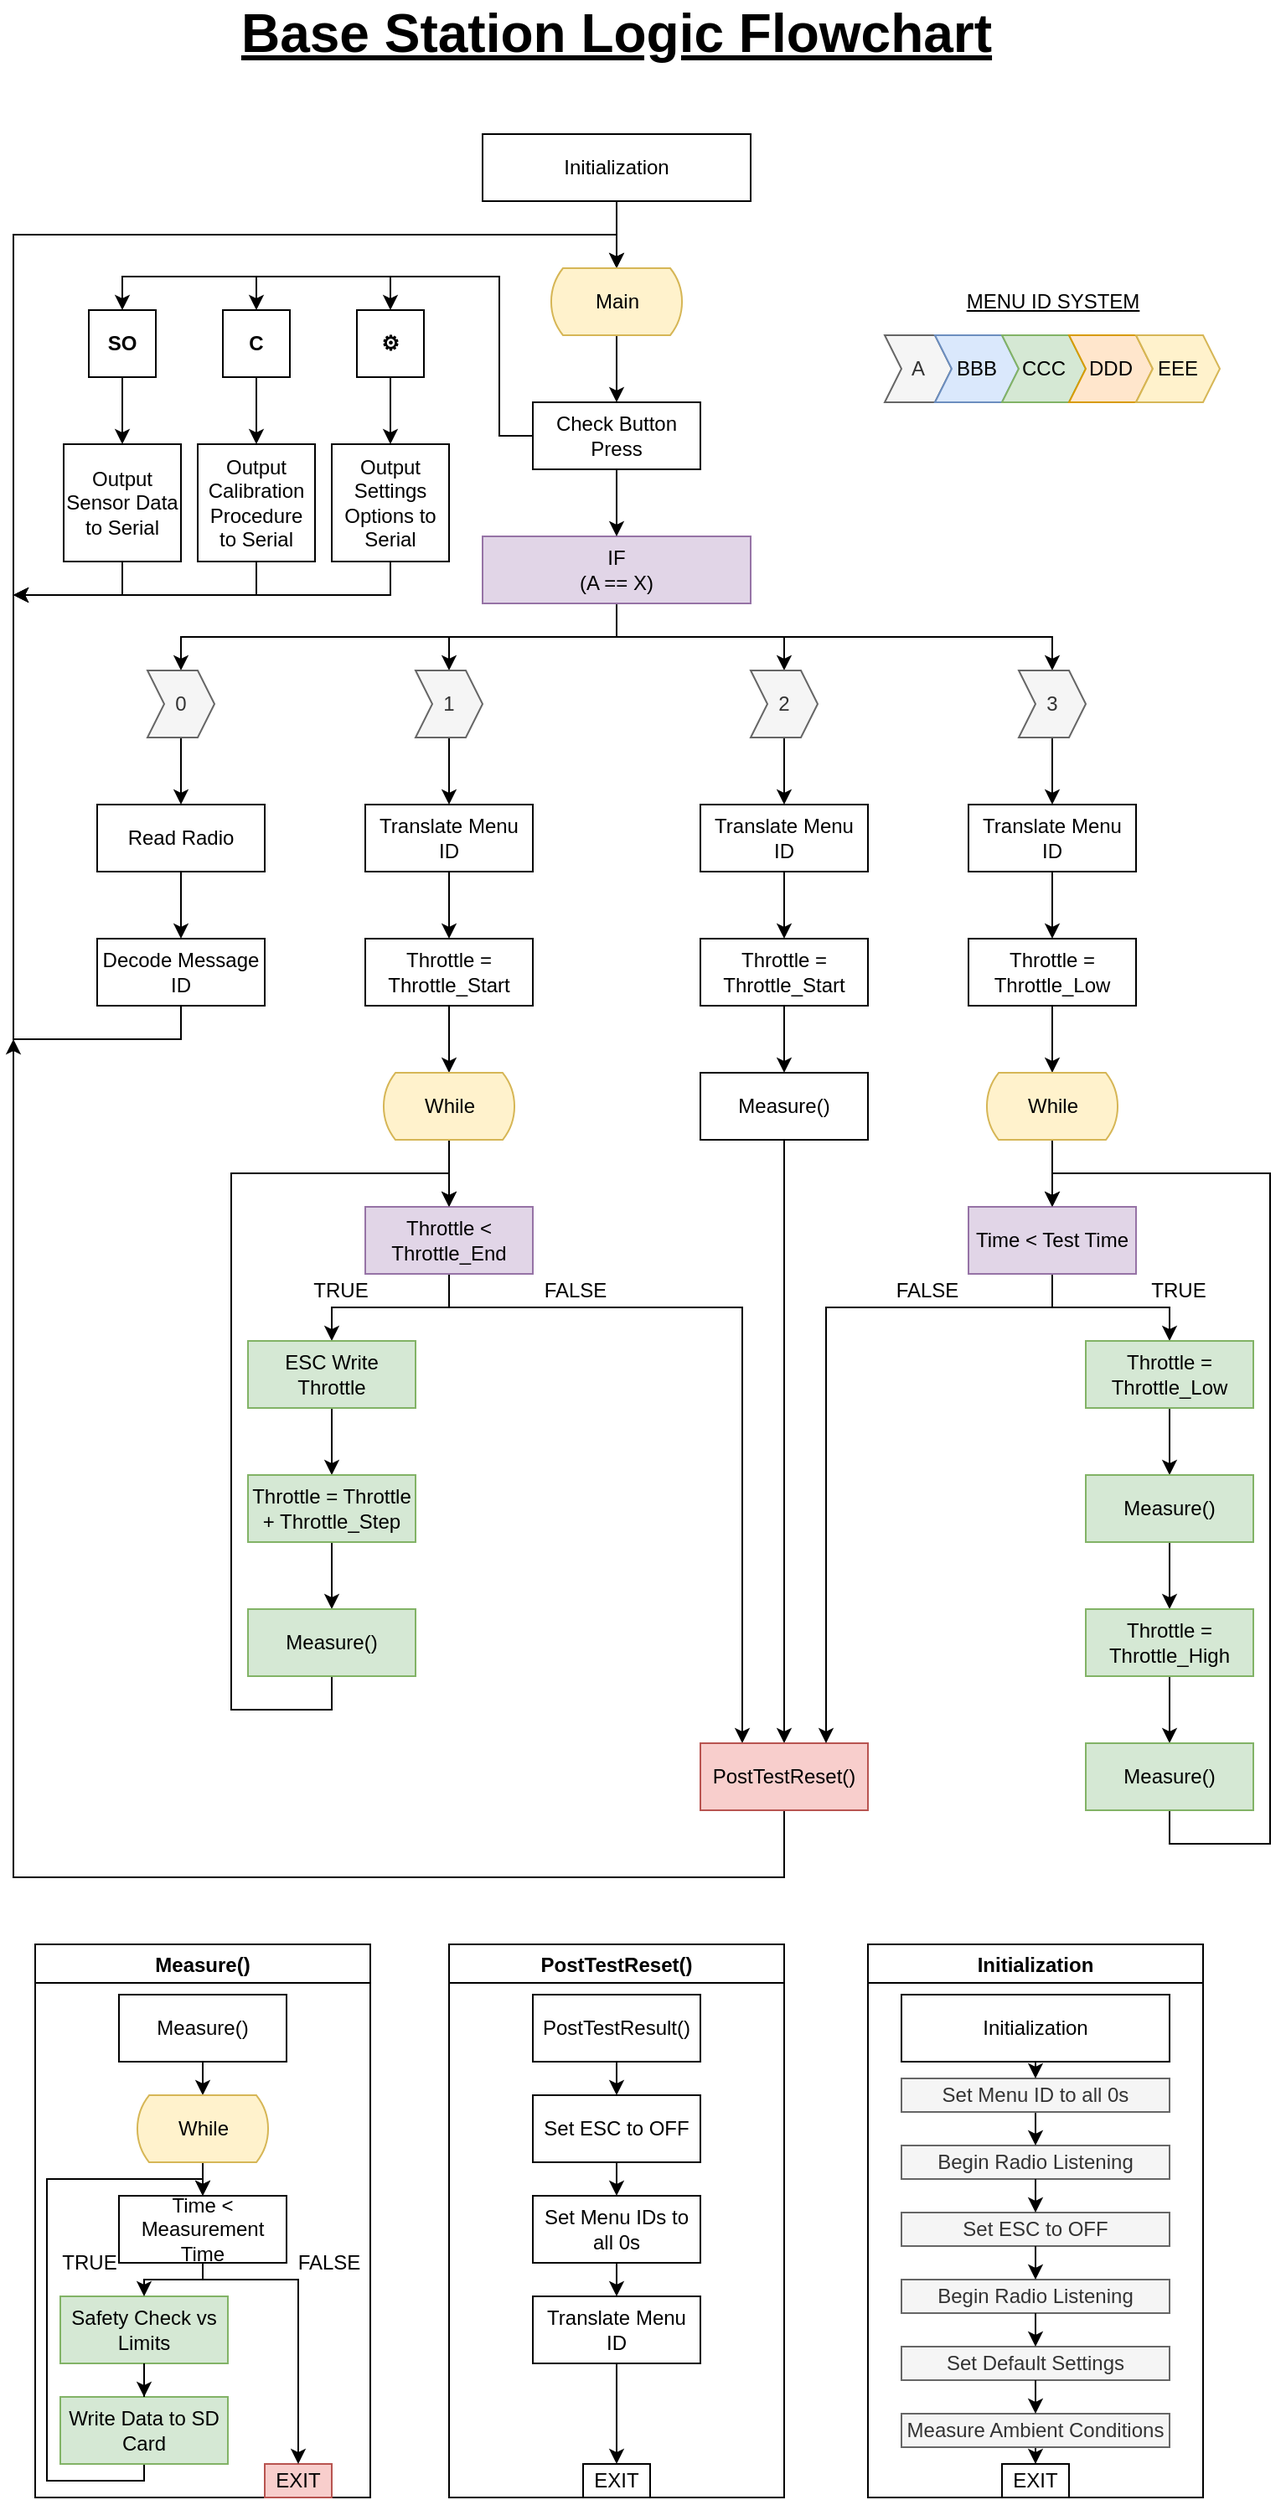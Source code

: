 <mxfile version="14.4.8" type="device"><diagram id="uZgDSBqk0xphsa1Kqrvy" name="Page-1"><mxGraphModel dx="2426" dy="1358" grid="1" gridSize="10" guides="1" tooltips="1" connect="1" arrows="1" fold="1" page="1" pageScale="1" pageWidth="800" pageHeight="1550" math="0" shadow="0"><root><mxCell id="0"/><mxCell id="1" parent="0"/><mxCell id="5Tt4O0tMi9NVNEguUDeA-1" value="&lt;font style=&quot;font-size: 32px&quot;&gt;&lt;b&gt;&lt;u&gt;Base Station Logic Flowchart&lt;/u&gt;&lt;/b&gt;&lt;/font&gt;" style="text;html=1;strokeColor=none;fillColor=none;align=center;verticalAlign=middle;whiteSpace=wrap;rounded=0;" vertex="1" parent="1"><mxGeometry x="80" y="40" width="640" height="40" as="geometry"/></mxCell><mxCell id="5Tt4O0tMi9NVNEguUDeA-3" value="&lt;u&gt;MENU ID SYSTEM&lt;/u&gt;" style="text;html=1;align=center;verticalAlign=middle;resizable=0;points=[];autosize=1;" vertex="1" parent="1"><mxGeometry x="600" y="210" width="120" height="20" as="geometry"/></mxCell><mxCell id="5Tt4O0tMi9NVNEguUDeA-4" value="A" style="shape=step;perimeter=stepPerimeter;whiteSpace=wrap;html=1;fixedSize=1;size=10;fillColor=#f5f5f5;strokeColor=#666666;fontColor=#333333;" vertex="1" parent="1"><mxGeometry x="560" y="240" width="40" height="40" as="geometry"/></mxCell><mxCell id="5Tt4O0tMi9NVNEguUDeA-5" value="BBB" style="shape=step;perimeter=stepPerimeter;whiteSpace=wrap;html=1;fixedSize=1;size=10;fillColor=#dae8fc;strokeColor=#6c8ebf;" vertex="1" parent="1"><mxGeometry x="590" y="240" width="50" height="40" as="geometry"/></mxCell><mxCell id="5Tt4O0tMi9NVNEguUDeA-6" value="CCC" style="shape=step;perimeter=stepPerimeter;whiteSpace=wrap;html=1;fixedSize=1;size=10;fillColor=#d5e8d4;strokeColor=#82b366;" vertex="1" parent="1"><mxGeometry x="630" y="240" width="50" height="40" as="geometry"/></mxCell><mxCell id="5Tt4O0tMi9NVNEguUDeA-7" value="DDD" style="shape=step;perimeter=stepPerimeter;whiteSpace=wrap;html=1;fixedSize=1;size=10;fillColor=#ffe6cc;strokeColor=#d79b00;" vertex="1" parent="1"><mxGeometry x="670" y="240" width="50" height="40" as="geometry"/></mxCell><mxCell id="5Tt4O0tMi9NVNEguUDeA-8" value="EEE" style="shape=step;perimeter=stepPerimeter;whiteSpace=wrap;html=1;fixedSize=1;size=10;fillColor=#fff2cc;strokeColor=#d6b656;" vertex="1" parent="1"><mxGeometry x="710" y="240" width="50" height="40" as="geometry"/></mxCell><mxCell id="5Tt4O0tMi9NVNEguUDeA-52" value="" style="edgeStyle=orthogonalEdgeStyle;rounded=0;orthogonalLoop=1;jettySize=auto;html=1;" edge="1" parent="1" source="5Tt4O0tMi9NVNEguUDeA-9" target="5Tt4O0tMi9NVNEguUDeA-50"><mxGeometry relative="1" as="geometry"/></mxCell><mxCell id="5Tt4O0tMi9NVNEguUDeA-9" value="Initialization" style="rounded=0;whiteSpace=wrap;html=1;" vertex="1" parent="1"><mxGeometry x="320" y="120" width="160" height="40" as="geometry"/></mxCell><mxCell id="5Tt4O0tMi9NVNEguUDeA-31" style="edgeStyle=orthogonalEdgeStyle;rounded=0;orthogonalLoop=1;jettySize=auto;html=1;exitX=0.5;exitY=1;exitDx=0;exitDy=0;entryX=0.5;entryY=0;entryDx=0;entryDy=0;" edge="1" parent="1" source="5Tt4O0tMi9NVNEguUDeA-17" target="5Tt4O0tMi9NVNEguUDeA-29"><mxGeometry relative="1" as="geometry"/></mxCell><mxCell id="5Tt4O0tMi9NVNEguUDeA-32" value="" style="edgeStyle=orthogonalEdgeStyle;rounded=0;orthogonalLoop=1;jettySize=auto;html=1;" edge="1" parent="1" source="5Tt4O0tMi9NVNEguUDeA-17" target="5Tt4O0tMi9NVNEguUDeA-27"><mxGeometry relative="1" as="geometry"/></mxCell><mxCell id="5Tt4O0tMi9NVNEguUDeA-33" style="edgeStyle=orthogonalEdgeStyle;rounded=0;orthogonalLoop=1;jettySize=auto;html=1;exitX=0.5;exitY=1;exitDx=0;exitDy=0;entryX=0.5;entryY=0;entryDx=0;entryDy=0;" edge="1" parent="1" source="5Tt4O0tMi9NVNEguUDeA-17" target="5Tt4O0tMi9NVNEguUDeA-30"><mxGeometry relative="1" as="geometry"/></mxCell><mxCell id="5Tt4O0tMi9NVNEguUDeA-36" style="edgeStyle=orthogonalEdgeStyle;rounded=0;orthogonalLoop=1;jettySize=auto;html=1;exitX=0.5;exitY=1;exitDx=0;exitDy=0;" edge="1" parent="1" source="5Tt4O0tMi9NVNEguUDeA-17" target="5Tt4O0tMi9NVNEguUDeA-34"><mxGeometry relative="1" as="geometry"/></mxCell><mxCell id="5Tt4O0tMi9NVNEguUDeA-17" value="IF&lt;br&gt;(A == X)" style="rounded=0;whiteSpace=wrap;html=1;fillColor=#e1d5e7;strokeColor=#9673a6;" vertex="1" parent="1"><mxGeometry x="320" y="360" width="160" height="40" as="geometry"/></mxCell><mxCell id="5Tt4O0tMi9NVNEguUDeA-69" value="" style="edgeStyle=orthogonalEdgeStyle;rounded=0;orthogonalLoop=1;jettySize=auto;html=1;" edge="1" parent="1" source="5Tt4O0tMi9NVNEguUDeA-27" target="5Tt4O0tMi9NVNEguUDeA-68"><mxGeometry relative="1" as="geometry"/></mxCell><mxCell id="5Tt4O0tMi9NVNEguUDeA-27" value="2" style="shape=step;perimeter=stepPerimeter;whiteSpace=wrap;html=1;fixedSize=1;size=10;fillColor=#f5f5f5;strokeColor=#666666;fontColor=#333333;" vertex="1" parent="1"><mxGeometry x="480" y="440" width="40" height="40" as="geometry"/></mxCell><mxCell id="5Tt4O0tMi9NVNEguUDeA-46" value="" style="edgeStyle=orthogonalEdgeStyle;rounded=0;orthogonalLoop=1;jettySize=auto;html=1;" edge="1" parent="1" source="5Tt4O0tMi9NVNEguUDeA-29" target="5Tt4O0tMi9NVNEguUDeA-45"><mxGeometry relative="1" as="geometry"/></mxCell><mxCell id="5Tt4O0tMi9NVNEguUDeA-29" value="1" style="shape=step;perimeter=stepPerimeter;whiteSpace=wrap;html=1;fixedSize=1;size=10;fillColor=#f5f5f5;strokeColor=#666666;fontColor=#333333;" vertex="1" parent="1"><mxGeometry x="280" y="440" width="40" height="40" as="geometry"/></mxCell><mxCell id="5Tt4O0tMi9NVNEguUDeA-84" value="" style="edgeStyle=orthogonalEdgeStyle;rounded=0;orthogonalLoop=1;jettySize=auto;html=1;" edge="1" parent="1" source="5Tt4O0tMi9NVNEguUDeA-30" target="5Tt4O0tMi9NVNEguUDeA-83"><mxGeometry relative="1" as="geometry"/></mxCell><mxCell id="5Tt4O0tMi9NVNEguUDeA-30" value="3" style="shape=step;perimeter=stepPerimeter;whiteSpace=wrap;html=1;fixedSize=1;size=10;fillColor=#f5f5f5;strokeColor=#666666;fontColor=#333333;" vertex="1" parent="1"><mxGeometry x="640" y="440" width="40" height="40" as="geometry"/></mxCell><mxCell id="5Tt4O0tMi9NVNEguUDeA-39" value="" style="edgeStyle=orthogonalEdgeStyle;rounded=0;orthogonalLoop=1;jettySize=auto;html=1;" edge="1" parent="1" source="5Tt4O0tMi9NVNEguUDeA-34" target="5Tt4O0tMi9NVNEguUDeA-37"><mxGeometry relative="1" as="geometry"/></mxCell><mxCell id="5Tt4O0tMi9NVNEguUDeA-34" value="0" style="shape=step;perimeter=stepPerimeter;whiteSpace=wrap;html=1;fixedSize=1;size=10;fillColor=#f5f5f5;strokeColor=#666666;fontColor=#333333;" vertex="1" parent="1"><mxGeometry x="120" y="440" width="40" height="40" as="geometry"/></mxCell><mxCell id="5Tt4O0tMi9NVNEguUDeA-40" value="" style="edgeStyle=orthogonalEdgeStyle;rounded=0;orthogonalLoop=1;jettySize=auto;html=1;" edge="1" parent="1" source="5Tt4O0tMi9NVNEguUDeA-37" target="5Tt4O0tMi9NVNEguUDeA-38"><mxGeometry relative="1" as="geometry"/></mxCell><mxCell id="5Tt4O0tMi9NVNEguUDeA-37" value="Read Radio" style="rounded=0;whiteSpace=wrap;html=1;" vertex="1" parent="1"><mxGeometry x="90" y="520" width="100" height="40" as="geometry"/></mxCell><mxCell id="5Tt4O0tMi9NVNEguUDeA-54" style="edgeStyle=orthogonalEdgeStyle;rounded=0;orthogonalLoop=1;jettySize=auto;html=1;exitX=0.5;exitY=1;exitDx=0;exitDy=0;entryX=0.5;entryY=0;entryDx=0;entryDy=0;entryPerimeter=0;" edge="1" parent="1" source="5Tt4O0tMi9NVNEguUDeA-38" target="5Tt4O0tMi9NVNEguUDeA-50"><mxGeometry relative="1" as="geometry"><Array as="points"><mxPoint x="140" y="660"/><mxPoint x="40" y="660"/><mxPoint x="40" y="180"/><mxPoint x="400" y="180"/></Array></mxGeometry></mxCell><mxCell id="5Tt4O0tMi9NVNEguUDeA-38" value="Decode Message ID" style="rounded=0;whiteSpace=wrap;html=1;" vertex="1" parent="1"><mxGeometry x="90" y="600" width="100" height="40" as="geometry"/></mxCell><mxCell id="5Tt4O0tMi9NVNEguUDeA-48" value="" style="edgeStyle=orthogonalEdgeStyle;rounded=0;orthogonalLoop=1;jettySize=auto;html=1;" edge="1" parent="1" source="5Tt4O0tMi9NVNEguUDeA-45" target="5Tt4O0tMi9NVNEguUDeA-47"><mxGeometry relative="1" as="geometry"/></mxCell><mxCell id="5Tt4O0tMi9NVNEguUDeA-45" value="Translate Menu ID" style="rounded=0;whiteSpace=wrap;html=1;" vertex="1" parent="1"><mxGeometry x="250" y="520" width="100" height="40" as="geometry"/></mxCell><mxCell id="5Tt4O0tMi9NVNEguUDeA-56" value="" style="edgeStyle=orthogonalEdgeStyle;rounded=0;orthogonalLoop=1;jettySize=auto;html=1;" edge="1" parent="1" source="5Tt4O0tMi9NVNEguUDeA-47" target="5Tt4O0tMi9NVNEguUDeA-51"><mxGeometry relative="1" as="geometry"/></mxCell><mxCell id="5Tt4O0tMi9NVNEguUDeA-47" value="Throttle = Throttle_Start" style="rounded=0;whiteSpace=wrap;html=1;" vertex="1" parent="1"><mxGeometry x="250" y="600" width="100" height="40" as="geometry"/></mxCell><mxCell id="5Tt4O0tMi9NVNEguUDeA-117" value="" style="edgeStyle=orthogonalEdgeStyle;rounded=0;orthogonalLoop=1;jettySize=auto;html=1;" edge="1" parent="1" source="5Tt4O0tMi9NVNEguUDeA-50" target="5Tt4O0tMi9NVNEguUDeA-116"><mxGeometry relative="1" as="geometry"/></mxCell><mxCell id="5Tt4O0tMi9NVNEguUDeA-50" value="Main" style="html=1;dashed=0;whitespace=wrap;shape=mxgraph.dfd.loop;fillColor=#fff2cc;strokeColor=#d6b656;" vertex="1" parent="1"><mxGeometry x="360" y="200" width="80" height="40" as="geometry"/></mxCell><mxCell id="5Tt4O0tMi9NVNEguUDeA-58" value="" style="edgeStyle=orthogonalEdgeStyle;rounded=0;orthogonalLoop=1;jettySize=auto;html=1;" edge="1" parent="1" source="5Tt4O0tMi9NVNEguUDeA-51" target="5Tt4O0tMi9NVNEguUDeA-57"><mxGeometry relative="1" as="geometry"/></mxCell><mxCell id="5Tt4O0tMi9NVNEguUDeA-51" value="While" style="html=1;dashed=0;whitespace=wrap;shape=mxgraph.dfd.loop;fillColor=#fff2cc;strokeColor=#d6b656;" vertex="1" parent="1"><mxGeometry x="260" y="680" width="80" height="40" as="geometry"/></mxCell><mxCell id="5Tt4O0tMi9NVNEguUDeA-62" value="" style="edgeStyle=orthogonalEdgeStyle;rounded=0;orthogonalLoop=1;jettySize=auto;html=1;" edge="1" parent="1" source="5Tt4O0tMi9NVNEguUDeA-57" target="5Tt4O0tMi9NVNEguUDeA-59"><mxGeometry relative="1" as="geometry"/></mxCell><mxCell id="5Tt4O0tMi9NVNEguUDeA-90" style="edgeStyle=orthogonalEdgeStyle;rounded=0;orthogonalLoop=1;jettySize=auto;html=1;exitX=0.5;exitY=1;exitDx=0;exitDy=0;entryX=0.25;entryY=0;entryDx=0;entryDy=0;" edge="1" parent="1" source="5Tt4O0tMi9NVNEguUDeA-57" target="5Tt4O0tMi9NVNEguUDeA-75"><mxGeometry relative="1" as="geometry"><Array as="points"><mxPoint x="300" y="820"/><mxPoint x="475" y="820"/></Array></mxGeometry></mxCell><mxCell id="5Tt4O0tMi9NVNEguUDeA-57" value="Throttle &amp;lt; Throttle_End" style="rounded=0;whiteSpace=wrap;html=1;fillColor=#e1d5e7;strokeColor=#9673a6;" vertex="1" parent="1"><mxGeometry x="250" y="760" width="100" height="40" as="geometry"/></mxCell><mxCell id="5Tt4O0tMi9NVNEguUDeA-64" value="" style="edgeStyle=orthogonalEdgeStyle;rounded=0;orthogonalLoop=1;jettySize=auto;html=1;" edge="1" parent="1" source="5Tt4O0tMi9NVNEguUDeA-59" target="5Tt4O0tMi9NVNEguUDeA-63"><mxGeometry relative="1" as="geometry"/></mxCell><mxCell id="5Tt4O0tMi9NVNEguUDeA-59" value="ESC Write&lt;br&gt;Throttle" style="rounded=0;whiteSpace=wrap;html=1;fillColor=#d5e8d4;strokeColor=#82b366;" vertex="1" parent="1"><mxGeometry x="180" y="840" width="100" height="40" as="geometry"/></mxCell><mxCell id="5Tt4O0tMi9NVNEguUDeA-66" value="" style="edgeStyle=orthogonalEdgeStyle;rounded=0;orthogonalLoop=1;jettySize=auto;html=1;" edge="1" parent="1" source="5Tt4O0tMi9NVNEguUDeA-63" target="5Tt4O0tMi9NVNEguUDeA-65"><mxGeometry relative="1" as="geometry"/></mxCell><mxCell id="5Tt4O0tMi9NVNEguUDeA-63" value="Throttle = Throttle + Throttle_Step" style="rounded=0;whiteSpace=wrap;html=1;fillColor=#d5e8d4;strokeColor=#82b366;" vertex="1" parent="1"><mxGeometry x="180" y="920" width="100" height="40" as="geometry"/></mxCell><mxCell id="5Tt4O0tMi9NVNEguUDeA-95" style="edgeStyle=orthogonalEdgeStyle;rounded=0;orthogonalLoop=1;jettySize=auto;html=1;exitX=0.5;exitY=1;exitDx=0;exitDy=0;entryX=0.5;entryY=0;entryDx=0;entryDy=0;" edge="1" parent="1" source="5Tt4O0tMi9NVNEguUDeA-65" target="5Tt4O0tMi9NVNEguUDeA-57"><mxGeometry relative="1" as="geometry"><Array as="points"><mxPoint x="230" y="1060"/><mxPoint x="170" y="1060"/><mxPoint x="170" y="740"/><mxPoint x="300" y="740"/></Array></mxGeometry></mxCell><mxCell id="5Tt4O0tMi9NVNEguUDeA-65" value="Measure()" style="rounded=0;whiteSpace=wrap;html=1;fillColor=#d5e8d4;strokeColor=#82b366;" vertex="1" parent="1"><mxGeometry x="180" y="1000" width="100" height="40" as="geometry"/></mxCell><mxCell id="5Tt4O0tMi9NVNEguUDeA-71" value="" style="edgeStyle=orthogonalEdgeStyle;rounded=0;orthogonalLoop=1;jettySize=auto;html=1;" edge="1" parent="1" source="5Tt4O0tMi9NVNEguUDeA-68" target="5Tt4O0tMi9NVNEguUDeA-70"><mxGeometry relative="1" as="geometry"/></mxCell><mxCell id="5Tt4O0tMi9NVNEguUDeA-68" value="Translate Menu ID" style="rounded=0;whiteSpace=wrap;html=1;" vertex="1" parent="1"><mxGeometry x="450" y="520" width="100" height="40" as="geometry"/></mxCell><mxCell id="5Tt4O0tMi9NVNEguUDeA-74" value="" style="edgeStyle=orthogonalEdgeStyle;rounded=0;orthogonalLoop=1;jettySize=auto;html=1;" edge="1" parent="1" source="5Tt4O0tMi9NVNEguUDeA-70" target="5Tt4O0tMi9NVNEguUDeA-73"><mxGeometry relative="1" as="geometry"/></mxCell><mxCell id="5Tt4O0tMi9NVNEguUDeA-70" value="Throttle = Throttle_Start" style="rounded=0;whiteSpace=wrap;html=1;" vertex="1" parent="1"><mxGeometry x="450" y="600" width="100" height="40" as="geometry"/></mxCell><mxCell id="5Tt4O0tMi9NVNEguUDeA-72" value="TRUE" style="text;html=1;align=center;verticalAlign=middle;resizable=0;points=[];autosize=1;" vertex="1" parent="1"><mxGeometry x="210" y="800" width="50" height="20" as="geometry"/></mxCell><mxCell id="5Tt4O0tMi9NVNEguUDeA-99" style="edgeStyle=orthogonalEdgeStyle;rounded=0;orthogonalLoop=1;jettySize=auto;html=1;exitX=0.5;exitY=1;exitDx=0;exitDy=0;" edge="1" parent="1" source="5Tt4O0tMi9NVNEguUDeA-73" target="5Tt4O0tMi9NVNEguUDeA-75"><mxGeometry relative="1" as="geometry"/></mxCell><mxCell id="5Tt4O0tMi9NVNEguUDeA-73" value="Measure()" style="rounded=0;whiteSpace=wrap;html=1;" vertex="1" parent="1"><mxGeometry x="450" y="680" width="100" height="40" as="geometry"/></mxCell><mxCell id="5Tt4O0tMi9NVNEguUDeA-115" style="edgeStyle=orthogonalEdgeStyle;rounded=0;orthogonalLoop=1;jettySize=auto;html=1;exitX=0.5;exitY=1;exitDx=0;exitDy=0;" edge="1" parent="1" source="5Tt4O0tMi9NVNEguUDeA-75"><mxGeometry relative="1" as="geometry"><mxPoint x="40" y="660" as="targetPoint"/><Array as="points"><mxPoint x="500" y="1160"/><mxPoint x="40" y="1160"/></Array></mxGeometry></mxCell><mxCell id="5Tt4O0tMi9NVNEguUDeA-75" value="PostTestReset()" style="rounded=0;whiteSpace=wrap;html=1;fillColor=#f8cecc;strokeColor=#b85450;" vertex="1" parent="1"><mxGeometry x="450" y="1080" width="100" height="40" as="geometry"/></mxCell><mxCell id="5Tt4O0tMi9NVNEguUDeA-88" value="" style="edgeStyle=orthogonalEdgeStyle;rounded=0;orthogonalLoop=1;jettySize=auto;html=1;" edge="1" parent="1" source="5Tt4O0tMi9NVNEguUDeA-83" target="5Tt4O0tMi9NVNEguUDeA-87"><mxGeometry relative="1" as="geometry"/></mxCell><mxCell id="5Tt4O0tMi9NVNEguUDeA-83" value="Translate Menu ID" style="rounded=0;whiteSpace=wrap;html=1;" vertex="1" parent="1"><mxGeometry x="610" y="520" width="100" height="40" as="geometry"/></mxCell><mxCell id="5Tt4O0tMi9NVNEguUDeA-97" value="" style="edgeStyle=orthogonalEdgeStyle;rounded=0;orthogonalLoop=1;jettySize=auto;html=1;" edge="1" parent="1" source="5Tt4O0tMi9NVNEguUDeA-87" target="5Tt4O0tMi9NVNEguUDeA-89"><mxGeometry relative="1" as="geometry"/></mxCell><mxCell id="5Tt4O0tMi9NVNEguUDeA-87" value="Throttle = Throttle_Low" style="rounded=0;whiteSpace=wrap;html=1;" vertex="1" parent="1"><mxGeometry x="610" y="600" width="100" height="40" as="geometry"/></mxCell><mxCell id="5Tt4O0tMi9NVNEguUDeA-98" value="" style="edgeStyle=orthogonalEdgeStyle;rounded=0;orthogonalLoop=1;jettySize=auto;html=1;" edge="1" parent="1" source="5Tt4O0tMi9NVNEguUDeA-89" target="5Tt4O0tMi9NVNEguUDeA-96"><mxGeometry relative="1" as="geometry"/></mxCell><mxCell id="5Tt4O0tMi9NVNEguUDeA-89" value="While" style="html=1;dashed=0;whitespace=wrap;shape=mxgraph.dfd.loop;fillColor=#fff2cc;strokeColor=#d6b656;" vertex="1" parent="1"><mxGeometry x="620" y="680" width="80" height="40" as="geometry"/></mxCell><mxCell id="5Tt4O0tMi9NVNEguUDeA-104" value="" style="edgeStyle=orthogonalEdgeStyle;rounded=0;orthogonalLoop=1;jettySize=auto;html=1;" edge="1" parent="1" source="5Tt4O0tMi9NVNEguUDeA-96" target="5Tt4O0tMi9NVNEguUDeA-100"><mxGeometry relative="1" as="geometry"/></mxCell><mxCell id="5Tt4O0tMi9NVNEguUDeA-112" style="edgeStyle=orthogonalEdgeStyle;rounded=0;orthogonalLoop=1;jettySize=auto;html=1;exitX=0.5;exitY=1;exitDx=0;exitDy=0;entryX=0.75;entryY=0;entryDx=0;entryDy=0;" edge="1" parent="1" source="5Tt4O0tMi9NVNEguUDeA-96" target="5Tt4O0tMi9NVNEguUDeA-75"><mxGeometry relative="1" as="geometry"><Array as="points"><mxPoint x="660" y="820"/><mxPoint x="525" y="820"/></Array></mxGeometry></mxCell><mxCell id="5Tt4O0tMi9NVNEguUDeA-96" value="Time &amp;lt; Test Time" style="rounded=0;whiteSpace=wrap;html=1;fillColor=#e1d5e7;strokeColor=#9673a6;" vertex="1" parent="1"><mxGeometry x="610" y="760" width="100" height="40" as="geometry"/></mxCell><mxCell id="5Tt4O0tMi9NVNEguUDeA-105" value="" style="edgeStyle=orthogonalEdgeStyle;rounded=0;orthogonalLoop=1;jettySize=auto;html=1;" edge="1" parent="1" source="5Tt4O0tMi9NVNEguUDeA-100" target="5Tt4O0tMi9NVNEguUDeA-101"><mxGeometry relative="1" as="geometry"/></mxCell><mxCell id="5Tt4O0tMi9NVNEguUDeA-100" value="Throttle = Throttle_Low" style="rounded=0;whiteSpace=wrap;html=1;fillColor=#d5e8d4;strokeColor=#82b366;" vertex="1" parent="1"><mxGeometry x="680" y="840" width="100" height="40" as="geometry"/></mxCell><mxCell id="5Tt4O0tMi9NVNEguUDeA-106" value="" style="edgeStyle=orthogonalEdgeStyle;rounded=0;orthogonalLoop=1;jettySize=auto;html=1;" edge="1" parent="1" source="5Tt4O0tMi9NVNEguUDeA-101" target="5Tt4O0tMi9NVNEguUDeA-102"><mxGeometry relative="1" as="geometry"/></mxCell><mxCell id="5Tt4O0tMi9NVNEguUDeA-101" value="Measure()" style="rounded=0;whiteSpace=wrap;html=1;fillColor=#d5e8d4;strokeColor=#82b366;" vertex="1" parent="1"><mxGeometry x="680" y="920" width="100" height="40" as="geometry"/></mxCell><mxCell id="5Tt4O0tMi9NVNEguUDeA-107" value="" style="edgeStyle=orthogonalEdgeStyle;rounded=0;orthogonalLoop=1;jettySize=auto;html=1;" edge="1" parent="1" source="5Tt4O0tMi9NVNEguUDeA-102" target="5Tt4O0tMi9NVNEguUDeA-103"><mxGeometry relative="1" as="geometry"/></mxCell><mxCell id="5Tt4O0tMi9NVNEguUDeA-102" value="Throttle = Throttle_High" style="rounded=0;whiteSpace=wrap;html=1;fillColor=#d5e8d4;strokeColor=#82b366;" vertex="1" parent="1"><mxGeometry x="680" y="1000" width="100" height="40" as="geometry"/></mxCell><mxCell id="5Tt4O0tMi9NVNEguUDeA-109" style="edgeStyle=orthogonalEdgeStyle;rounded=0;orthogonalLoop=1;jettySize=auto;html=1;exitX=0.5;exitY=1;exitDx=0;exitDy=0;entryX=0.5;entryY=0;entryDx=0;entryDy=0;" edge="1" parent="1" source="5Tt4O0tMi9NVNEguUDeA-103" target="5Tt4O0tMi9NVNEguUDeA-96"><mxGeometry relative="1" as="geometry"><Array as="points"><mxPoint x="730" y="1140"/><mxPoint x="790" y="1140"/><mxPoint x="790" y="740"/><mxPoint x="660" y="740"/></Array></mxGeometry></mxCell><mxCell id="5Tt4O0tMi9NVNEguUDeA-103" value="Measure()" style="rounded=0;whiteSpace=wrap;html=1;fillColor=#d5e8d4;strokeColor=#82b366;" vertex="1" parent="1"><mxGeometry x="680" y="1080" width="100" height="40" as="geometry"/></mxCell><mxCell id="5Tt4O0tMi9NVNEguUDeA-110" value="FALSE" style="text;html=1;align=center;verticalAlign=middle;resizable=0;points=[];autosize=1;" vertex="1" parent="1"><mxGeometry x="350" y="800" width="50" height="20" as="geometry"/></mxCell><mxCell id="5Tt4O0tMi9NVNEguUDeA-113" value="FALSE" style="text;html=1;align=center;verticalAlign=middle;resizable=0;points=[];autosize=1;" vertex="1" parent="1"><mxGeometry x="560" y="800" width="50" height="20" as="geometry"/></mxCell><mxCell id="5Tt4O0tMi9NVNEguUDeA-114" value="TRUE" style="text;html=1;align=center;verticalAlign=middle;resizable=0;points=[];autosize=1;" vertex="1" parent="1"><mxGeometry x="710" y="800" width="50" height="20" as="geometry"/></mxCell><mxCell id="5Tt4O0tMi9NVNEguUDeA-118" value="" style="edgeStyle=orthogonalEdgeStyle;rounded=0;orthogonalLoop=1;jettySize=auto;html=1;" edge="1" parent="1" source="5Tt4O0tMi9NVNEguUDeA-116" target="5Tt4O0tMi9NVNEguUDeA-17"><mxGeometry relative="1" as="geometry"/></mxCell><mxCell id="5Tt4O0tMi9NVNEguUDeA-209" style="edgeStyle=orthogonalEdgeStyle;rounded=0;orthogonalLoop=1;jettySize=auto;html=1;exitX=0;exitY=0.5;exitDx=0;exitDy=0;entryX=0.5;entryY=0;entryDx=0;entryDy=0;" edge="1" parent="1" source="5Tt4O0tMi9NVNEguUDeA-116" target="5Tt4O0tMi9NVNEguUDeA-197"><mxGeometry relative="1" as="geometry"><Array as="points"><mxPoint x="330" y="300"/><mxPoint x="330" y="205"/><mxPoint x="265" y="205"/></Array></mxGeometry></mxCell><mxCell id="5Tt4O0tMi9NVNEguUDeA-210" style="edgeStyle=orthogonalEdgeStyle;rounded=0;orthogonalLoop=1;jettySize=auto;html=1;exitX=0;exitY=0.5;exitDx=0;exitDy=0;entryX=0.5;entryY=0;entryDx=0;entryDy=0;" edge="1" parent="1" source="5Tt4O0tMi9NVNEguUDeA-116" target="5Tt4O0tMi9NVNEguUDeA-196"><mxGeometry relative="1" as="geometry"><Array as="points"><mxPoint x="330" y="300"/><mxPoint x="330" y="205"/><mxPoint x="185" y="205"/></Array></mxGeometry></mxCell><mxCell id="5Tt4O0tMi9NVNEguUDeA-211" style="edgeStyle=orthogonalEdgeStyle;rounded=0;orthogonalLoop=1;jettySize=auto;html=1;exitX=0;exitY=0.5;exitDx=0;exitDy=0;entryX=0.5;entryY=0;entryDx=0;entryDy=0;" edge="1" parent="1" source="5Tt4O0tMi9NVNEguUDeA-116" target="5Tt4O0tMi9NVNEguUDeA-195"><mxGeometry relative="1" as="geometry"><Array as="points"><mxPoint x="330" y="300"/><mxPoint x="330" y="205"/><mxPoint x="105" y="205"/></Array></mxGeometry></mxCell><mxCell id="5Tt4O0tMi9NVNEguUDeA-116" value="Check Button Press" style="rounded=0;whiteSpace=wrap;html=1;" vertex="1" parent="1"><mxGeometry x="350" y="280" width="100" height="40" as="geometry"/></mxCell><mxCell id="5Tt4O0tMi9NVNEguUDeA-128" style="edgeStyle=orthogonalEdgeStyle;rounded=0;orthogonalLoop=1;jettySize=auto;html=1;exitX=0.5;exitY=1;exitDx=0;exitDy=0;entryX=0.5;entryY=0;entryDx=0;entryDy=0;entryPerimeter=0;" edge="1" parent="1" source="5Tt4O0tMi9NVNEguUDeA-121" target="5Tt4O0tMi9NVNEguUDeA-126"><mxGeometry relative="1" as="geometry"/></mxCell><mxCell id="5Tt4O0tMi9NVNEguUDeA-121" value="Measure()" style="rounded=0;whiteSpace=wrap;html=1;" vertex="1" parent="1"><mxGeometry x="103" y="1230" width="100" height="40" as="geometry"/></mxCell><mxCell id="5Tt4O0tMi9NVNEguUDeA-151" style="edgeStyle=orthogonalEdgeStyle;rounded=0;orthogonalLoop=1;jettySize=auto;html=1;exitX=0.5;exitY=1;exitDx=0;exitDy=0;exitPerimeter=0;entryX=0.5;entryY=0;entryDx=0;entryDy=0;" edge="1" parent="1" source="5Tt4O0tMi9NVNEguUDeA-126" target="5Tt4O0tMi9NVNEguUDeA-127"><mxGeometry relative="1" as="geometry"/></mxCell><mxCell id="5Tt4O0tMi9NVNEguUDeA-126" value="While" style="html=1;dashed=0;whitespace=wrap;shape=mxgraph.dfd.loop;fillColor=#fff2cc;strokeColor=#d6b656;" vertex="1" parent="1"><mxGeometry x="113" y="1290" width="80" height="40" as="geometry"/></mxCell><mxCell id="5Tt4O0tMi9NVNEguUDeA-134" value="Measure()" style="swimlane;" vertex="1" parent="1"><mxGeometry x="53" y="1200" width="200" height="330" as="geometry"/></mxCell><mxCell id="5Tt4O0tMi9NVNEguUDeA-123" value="Safety Check vs Limits" style="rounded=0;whiteSpace=wrap;html=1;fillColor=#d5e8d4;strokeColor=#82b366;" vertex="1" parent="5Tt4O0tMi9NVNEguUDeA-134"><mxGeometry x="15" y="210" width="100" height="40" as="geometry"/></mxCell><mxCell id="5Tt4O0tMi9NVNEguUDeA-152" style="edgeStyle=orthogonalEdgeStyle;rounded=0;orthogonalLoop=1;jettySize=auto;html=1;exitX=0.5;exitY=1;exitDx=0;exitDy=0;entryX=0.5;entryY=0;entryDx=0;entryDy=0;" edge="1" parent="5Tt4O0tMi9NVNEguUDeA-134" source="5Tt4O0tMi9NVNEguUDeA-124" target="5Tt4O0tMi9NVNEguUDeA-127"><mxGeometry relative="1" as="geometry"><Array as="points"><mxPoint x="65" y="320"/><mxPoint x="7" y="320"/><mxPoint x="7" y="140"/><mxPoint x="100" y="140"/></Array></mxGeometry></mxCell><mxCell id="5Tt4O0tMi9NVNEguUDeA-124" value="Write Data to SD Card" style="rounded=0;whiteSpace=wrap;html=1;fillColor=#d5e8d4;strokeColor=#82b366;" vertex="1" parent="5Tt4O0tMi9NVNEguUDeA-134"><mxGeometry x="15" y="270" width="100" height="40" as="geometry"/></mxCell><mxCell id="5Tt4O0tMi9NVNEguUDeA-131" style="edgeStyle=orthogonalEdgeStyle;rounded=0;orthogonalLoop=1;jettySize=auto;html=1;exitX=0.5;exitY=1;exitDx=0;exitDy=0;" edge="1" parent="5Tt4O0tMi9NVNEguUDeA-134" source="5Tt4O0tMi9NVNEguUDeA-123" target="5Tt4O0tMi9NVNEguUDeA-124"><mxGeometry relative="1" as="geometry"/></mxCell><mxCell id="5Tt4O0tMi9NVNEguUDeA-130" style="edgeStyle=orthogonalEdgeStyle;rounded=0;orthogonalLoop=1;jettySize=auto;html=1;exitX=0.5;exitY=1;exitDx=0;exitDy=0;entryX=0.5;entryY=0;entryDx=0;entryDy=0;" edge="1" parent="5Tt4O0tMi9NVNEguUDeA-134" source="5Tt4O0tMi9NVNEguUDeA-127" target="5Tt4O0tMi9NVNEguUDeA-123"><mxGeometry relative="1" as="geometry"><Array as="points"><mxPoint x="100" y="200"/><mxPoint x="65" y="200"/></Array></mxGeometry></mxCell><mxCell id="5Tt4O0tMi9NVNEguUDeA-127" value="Time &amp;lt; Measurement Time" style="rounded=0;whiteSpace=wrap;html=1;" vertex="1" parent="5Tt4O0tMi9NVNEguUDeA-134"><mxGeometry x="50" y="150" width="100" height="40" as="geometry"/></mxCell><mxCell id="5Tt4O0tMi9NVNEguUDeA-153" value="TRUE" style="text;html=1;align=center;verticalAlign=middle;resizable=0;points=[];autosize=1;" vertex="1" parent="5Tt4O0tMi9NVNEguUDeA-134"><mxGeometry x="7" y="180" width="50" height="20" as="geometry"/></mxCell><mxCell id="5Tt4O0tMi9NVNEguUDeA-154" value="FALSE" style="text;html=1;align=center;verticalAlign=middle;resizable=0;points=[];autosize=1;" vertex="1" parent="5Tt4O0tMi9NVNEguUDeA-134"><mxGeometry x="150" y="180" width="50" height="20" as="geometry"/></mxCell><mxCell id="5Tt4O0tMi9NVNEguUDeA-157" value="EXIT" style="rounded=0;whiteSpace=wrap;html=1;fillColor=#f8cecc;strokeColor=#b85450;" vertex="1" parent="5Tt4O0tMi9NVNEguUDeA-134"><mxGeometry x="137" y="310" width="40" height="20" as="geometry"/></mxCell><mxCell id="5Tt4O0tMi9NVNEguUDeA-155" style="edgeStyle=orthogonalEdgeStyle;rounded=0;orthogonalLoop=1;jettySize=auto;html=1;exitX=0.5;exitY=1;exitDx=0;exitDy=0;entryX=0.5;entryY=0;entryDx=0;entryDy=0;" edge="1" parent="5Tt4O0tMi9NVNEguUDeA-134" source="5Tt4O0tMi9NVNEguUDeA-127" target="5Tt4O0tMi9NVNEguUDeA-157"><mxGeometry relative="1" as="geometry"><mxPoint x="157" y="290" as="targetPoint"/><Array as="points"><mxPoint x="100" y="200"/><mxPoint x="157" y="200"/></Array></mxGeometry></mxCell><mxCell id="5Tt4O0tMi9NVNEguUDeA-135" style="edgeStyle=orthogonalEdgeStyle;rounded=0;orthogonalLoop=1;jettySize=auto;html=1;exitX=0.5;exitY=1;exitDx=0;exitDy=0;entryX=0.5;entryY=0;entryDx=0;entryDy=0;entryPerimeter=0;" edge="1" parent="1" source="5Tt4O0tMi9NVNEguUDeA-136"><mxGeometry relative="1" as="geometry"><mxPoint x="400" y="1290" as="targetPoint"/></mxGeometry></mxCell><mxCell id="5Tt4O0tMi9NVNEguUDeA-136" value="PostTestResult()" style="rounded=0;whiteSpace=wrap;html=1;" vertex="1" parent="1"><mxGeometry x="350" y="1230" width="100" height="40" as="geometry"/></mxCell><mxCell id="5Tt4O0tMi9NVNEguUDeA-145" value="PostTestReset()" style="swimlane;" vertex="1" parent="1"><mxGeometry x="300" y="1200" width="200" height="330" as="geometry"><mxRectangle x="300" y="1320" width="120" height="23" as="alternateBounds"/></mxGeometry></mxCell><mxCell id="5Tt4O0tMi9NVNEguUDeA-147" style="edgeStyle=orthogonalEdgeStyle;rounded=0;orthogonalLoop=1;jettySize=auto;html=1;exitX=0.5;exitY=1;exitDx=0;exitDy=0;entryX=0.5;entryY=0;entryDx=0;entryDy=0;" edge="1" parent="5Tt4O0tMi9NVNEguUDeA-145" source="5Tt4O0tMi9NVNEguUDeA-144" target="5Tt4O0tMi9NVNEguUDeA-146"><mxGeometry relative="1" as="geometry"/></mxCell><mxCell id="5Tt4O0tMi9NVNEguUDeA-144" value="Set ESC to OFF" style="rounded=0;whiteSpace=wrap;html=1;" vertex="1" parent="5Tt4O0tMi9NVNEguUDeA-145"><mxGeometry x="50" y="90" width="100" height="40" as="geometry"/></mxCell><mxCell id="5Tt4O0tMi9NVNEguUDeA-149" style="edgeStyle=orthogonalEdgeStyle;rounded=0;orthogonalLoop=1;jettySize=auto;html=1;exitX=0.5;exitY=1;exitDx=0;exitDy=0;entryX=0.5;entryY=0;entryDx=0;entryDy=0;" edge="1" parent="5Tt4O0tMi9NVNEguUDeA-145" source="5Tt4O0tMi9NVNEguUDeA-146" target="5Tt4O0tMi9NVNEguUDeA-148"><mxGeometry relative="1" as="geometry"/></mxCell><mxCell id="5Tt4O0tMi9NVNEguUDeA-146" value="Set Menu IDs to all 0s" style="rounded=0;whiteSpace=wrap;html=1;" vertex="1" parent="5Tt4O0tMi9NVNEguUDeA-145"><mxGeometry x="50" y="150" width="100" height="40" as="geometry"/></mxCell><mxCell id="5Tt4O0tMi9NVNEguUDeA-159" style="edgeStyle=orthogonalEdgeStyle;rounded=0;orthogonalLoop=1;jettySize=auto;html=1;exitX=0.5;exitY=1;exitDx=0;exitDy=0;entryX=0.5;entryY=0;entryDx=0;entryDy=0;" edge="1" parent="5Tt4O0tMi9NVNEguUDeA-145" source="5Tt4O0tMi9NVNEguUDeA-148" target="5Tt4O0tMi9NVNEguUDeA-158"><mxGeometry relative="1" as="geometry"/></mxCell><mxCell id="5Tt4O0tMi9NVNEguUDeA-148" value="Translate Menu ID" style="rounded=0;whiteSpace=wrap;html=1;" vertex="1" parent="5Tt4O0tMi9NVNEguUDeA-145"><mxGeometry x="50" y="210" width="100" height="40" as="geometry"/></mxCell><mxCell id="5Tt4O0tMi9NVNEguUDeA-158" value="EXIT" style="rounded=0;whiteSpace=wrap;html=1;" vertex="1" parent="5Tt4O0tMi9NVNEguUDeA-145"><mxGeometry x="80" y="310" width="40" height="20" as="geometry"/></mxCell><mxCell id="5Tt4O0tMi9NVNEguUDeA-162" value="Initialization" style="swimlane;" vertex="1" parent="1"><mxGeometry x="550" y="1200" width="200" height="330" as="geometry"><mxRectangle x="300" y="1320" width="120" height="23" as="alternateBounds"/></mxGeometry></mxCell><mxCell id="5Tt4O0tMi9NVNEguUDeA-171" value="Begin Radio Listening" style="rounded=0;whiteSpace=wrap;html=1;fillColor=#f5f5f5;strokeColor=#666666;fontColor=#333333;" vertex="1" parent="5Tt4O0tMi9NVNEguUDeA-162"><mxGeometry x="20" y="120" width="160" height="20" as="geometry"/></mxCell><mxCell id="5Tt4O0tMi9NVNEguUDeA-173" value="Set ESC to OFF" style="rounded=0;whiteSpace=wrap;html=1;fillColor=#f5f5f5;strokeColor=#666666;fontColor=#333333;" vertex="1" parent="5Tt4O0tMi9NVNEguUDeA-162"><mxGeometry x="20" y="160" width="160" height="20" as="geometry"/></mxCell><mxCell id="5Tt4O0tMi9NVNEguUDeA-170" style="edgeStyle=orthogonalEdgeStyle;rounded=0;orthogonalLoop=1;jettySize=auto;html=1;exitX=0.5;exitY=1;exitDx=0;exitDy=0;entryX=0.5;entryY=0;entryDx=0;entryDy=0;" edge="1" parent="5Tt4O0tMi9NVNEguUDeA-162" source="5Tt4O0tMi9NVNEguUDeA-171" target="5Tt4O0tMi9NVNEguUDeA-173"><mxGeometry relative="1" as="geometry"/></mxCell><mxCell id="5Tt4O0tMi9NVNEguUDeA-175" value="Begin Radio Listening" style="rounded=0;whiteSpace=wrap;html=1;fillColor=#f5f5f5;strokeColor=#666666;fontColor=#333333;" vertex="1" parent="5Tt4O0tMi9NVNEguUDeA-162"><mxGeometry x="20" y="200" width="160" height="20" as="geometry"/></mxCell><mxCell id="5Tt4O0tMi9NVNEguUDeA-172" style="edgeStyle=orthogonalEdgeStyle;rounded=0;orthogonalLoop=1;jettySize=auto;html=1;exitX=0.5;exitY=1;exitDx=0;exitDy=0;entryX=0.5;entryY=0;entryDx=0;entryDy=0;" edge="1" parent="5Tt4O0tMi9NVNEguUDeA-162" source="5Tt4O0tMi9NVNEguUDeA-173" target="5Tt4O0tMi9NVNEguUDeA-175"><mxGeometry relative="1" as="geometry"/></mxCell><mxCell id="5Tt4O0tMi9NVNEguUDeA-177" value="Set Default Settings" style="rounded=0;whiteSpace=wrap;html=1;fillColor=#f5f5f5;strokeColor=#666666;fontColor=#333333;" vertex="1" parent="5Tt4O0tMi9NVNEguUDeA-162"><mxGeometry x="20" y="240" width="160" height="20" as="geometry"/></mxCell><mxCell id="5Tt4O0tMi9NVNEguUDeA-174" style="edgeStyle=orthogonalEdgeStyle;rounded=0;orthogonalLoop=1;jettySize=auto;html=1;exitX=0.5;exitY=1;exitDx=0;exitDy=0;entryX=0.5;entryY=0;entryDx=0;entryDy=0;" edge="1" parent="5Tt4O0tMi9NVNEguUDeA-162" source="5Tt4O0tMi9NVNEguUDeA-175" target="5Tt4O0tMi9NVNEguUDeA-177"><mxGeometry relative="1" as="geometry"/></mxCell><mxCell id="5Tt4O0tMi9NVNEguUDeA-193" style="edgeStyle=orthogonalEdgeStyle;rounded=0;orthogonalLoop=1;jettySize=auto;html=1;exitX=0.5;exitY=1;exitDx=0;exitDy=0;" edge="1" parent="5Tt4O0tMi9NVNEguUDeA-162" source="5Tt4O0tMi9NVNEguUDeA-178" target="5Tt4O0tMi9NVNEguUDeA-190"><mxGeometry relative="1" as="geometry"/></mxCell><mxCell id="5Tt4O0tMi9NVNEguUDeA-178" value="Measure Ambient Conditions" style="rounded=0;whiteSpace=wrap;html=1;fillColor=#f5f5f5;strokeColor=#666666;fontColor=#333333;" vertex="1" parent="5Tt4O0tMi9NVNEguUDeA-162"><mxGeometry x="20" y="280" width="160" height="20" as="geometry"/></mxCell><mxCell id="5Tt4O0tMi9NVNEguUDeA-176" style="edgeStyle=orthogonalEdgeStyle;rounded=0;orthogonalLoop=1;jettySize=auto;html=1;exitX=0.5;exitY=1;exitDx=0;exitDy=0;entryX=0.5;entryY=0;entryDx=0;entryDy=0;" edge="1" parent="5Tt4O0tMi9NVNEguUDeA-162" source="5Tt4O0tMi9NVNEguUDeA-177" target="5Tt4O0tMi9NVNEguUDeA-178"><mxGeometry relative="1" as="geometry"/></mxCell><mxCell id="5Tt4O0tMi9NVNEguUDeA-179" style="edgeStyle=orthogonalEdgeStyle;rounded=0;orthogonalLoop=1;jettySize=auto;html=1;exitX=0.5;exitY=1;exitDx=0;exitDy=0;entryX=0.5;entryY=0;entryDx=0;entryDy=0;" edge="1" parent="5Tt4O0tMi9NVNEguUDeA-162" source="5Tt4O0tMi9NVNEguUDeA-180" target="5Tt4O0tMi9NVNEguUDeA-171"><mxGeometry relative="1" as="geometry"/></mxCell><mxCell id="5Tt4O0tMi9NVNEguUDeA-180" value="Set Menu ID to all 0s" style="rounded=0;whiteSpace=wrap;html=1;fillColor=#f5f5f5;strokeColor=#666666;fontColor=#333333;" vertex="1" parent="5Tt4O0tMi9NVNEguUDeA-162"><mxGeometry x="20" y="80" width="160" height="20" as="geometry"/></mxCell><mxCell id="5Tt4O0tMi9NVNEguUDeA-194" style="edgeStyle=orthogonalEdgeStyle;rounded=0;orthogonalLoop=1;jettySize=auto;html=1;exitX=0.5;exitY=1;exitDx=0;exitDy=0;entryX=0.5;entryY=0;entryDx=0;entryDy=0;" edge="1" parent="5Tt4O0tMi9NVNEguUDeA-162" source="5Tt4O0tMi9NVNEguUDeA-181" target="5Tt4O0tMi9NVNEguUDeA-180"><mxGeometry relative="1" as="geometry"/></mxCell><mxCell id="5Tt4O0tMi9NVNEguUDeA-181" value="Initialization" style="rounded=0;whiteSpace=wrap;html=1;" vertex="1" parent="5Tt4O0tMi9NVNEguUDeA-162"><mxGeometry x="20" y="30" width="160" height="40" as="geometry"/></mxCell><mxCell id="5Tt4O0tMi9NVNEguUDeA-190" value="EXIT" style="rounded=0;whiteSpace=wrap;html=1;" vertex="1" parent="5Tt4O0tMi9NVNEguUDeA-162"><mxGeometry x="80" y="310" width="40" height="20" as="geometry"/></mxCell><mxCell id="5Tt4O0tMi9NVNEguUDeA-206" value="" style="edgeStyle=orthogonalEdgeStyle;rounded=0;orthogonalLoop=1;jettySize=auto;html=1;" edge="1" parent="1" source="5Tt4O0tMi9NVNEguUDeA-195" target="5Tt4O0tMi9NVNEguUDeA-203"><mxGeometry relative="1" as="geometry"/></mxCell><mxCell id="5Tt4O0tMi9NVNEguUDeA-195" value="&lt;b&gt;SO&lt;/b&gt;" style="rounded=0;whiteSpace=wrap;html=1;" vertex="1" parent="1"><mxGeometry x="85" y="225" width="40" height="40" as="geometry"/></mxCell><mxCell id="5Tt4O0tMi9NVNEguUDeA-207" value="" style="edgeStyle=orthogonalEdgeStyle;rounded=0;orthogonalLoop=1;jettySize=auto;html=1;" edge="1" parent="1" source="5Tt4O0tMi9NVNEguUDeA-196" target="5Tt4O0tMi9NVNEguUDeA-204"><mxGeometry relative="1" as="geometry"/></mxCell><mxCell id="5Tt4O0tMi9NVNEguUDeA-196" value="&lt;b&gt;C&lt;/b&gt;" style="rounded=0;whiteSpace=wrap;html=1;" vertex="1" parent="1"><mxGeometry x="165" y="225" width="40" height="40" as="geometry"/></mxCell><mxCell id="5Tt4O0tMi9NVNEguUDeA-208" value="" style="edgeStyle=orthogonalEdgeStyle;rounded=0;orthogonalLoop=1;jettySize=auto;html=1;" edge="1" parent="1" source="5Tt4O0tMi9NVNEguUDeA-197" target="5Tt4O0tMi9NVNEguUDeA-205"><mxGeometry relative="1" as="geometry"/></mxCell><mxCell id="5Tt4O0tMi9NVNEguUDeA-197" value="&lt;b&gt;⚙&lt;/b&gt;" style="rounded=0;whiteSpace=wrap;html=1;" vertex="1" parent="1"><mxGeometry x="245" y="225" width="40" height="40" as="geometry"/></mxCell><mxCell id="5Tt4O0tMi9NVNEguUDeA-212" style="edgeStyle=orthogonalEdgeStyle;rounded=0;orthogonalLoop=1;jettySize=auto;html=1;exitX=0.5;exitY=1;exitDx=0;exitDy=0;" edge="1" parent="1" source="5Tt4O0tMi9NVNEguUDeA-203"><mxGeometry relative="1" as="geometry"><mxPoint x="40" y="395" as="targetPoint"/><Array as="points"><mxPoint x="105" y="395"/></Array></mxGeometry></mxCell><mxCell id="5Tt4O0tMi9NVNEguUDeA-203" value="Output Sensor Data to Serial" style="rounded=0;whiteSpace=wrap;html=1;" vertex="1" parent="1"><mxGeometry x="70" y="305" width="70" height="70" as="geometry"/></mxCell><mxCell id="5Tt4O0tMi9NVNEguUDeA-214" style="edgeStyle=orthogonalEdgeStyle;rounded=0;orthogonalLoop=1;jettySize=auto;html=1;exitX=0.5;exitY=1;exitDx=0;exitDy=0;" edge="1" parent="1" source="5Tt4O0tMi9NVNEguUDeA-204"><mxGeometry relative="1" as="geometry"><mxPoint x="40" y="395" as="targetPoint"/><Array as="points"><mxPoint x="185" y="395"/><mxPoint x="40" y="395"/></Array></mxGeometry></mxCell><mxCell id="5Tt4O0tMi9NVNEguUDeA-204" value="Output Calibration Procedure to Serial" style="rounded=0;whiteSpace=wrap;html=1;" vertex="1" parent="1"><mxGeometry x="150" y="305" width="70" height="70" as="geometry"/></mxCell><mxCell id="5Tt4O0tMi9NVNEguUDeA-215" style="edgeStyle=orthogonalEdgeStyle;rounded=0;orthogonalLoop=1;jettySize=auto;html=1;exitX=0.5;exitY=1;exitDx=0;exitDy=0;" edge="1" parent="1" source="5Tt4O0tMi9NVNEguUDeA-205"><mxGeometry relative="1" as="geometry"><mxPoint x="40" y="395" as="targetPoint"/><Array as="points"><mxPoint x="265" y="395"/><mxPoint x="40" y="395"/></Array></mxGeometry></mxCell><mxCell id="5Tt4O0tMi9NVNEguUDeA-205" value="Output Settings Options to Serial" style="rounded=0;whiteSpace=wrap;html=1;" vertex="1" parent="1"><mxGeometry x="230" y="305" width="70" height="70" as="geometry"/></mxCell></root></mxGraphModel></diagram></mxfile>